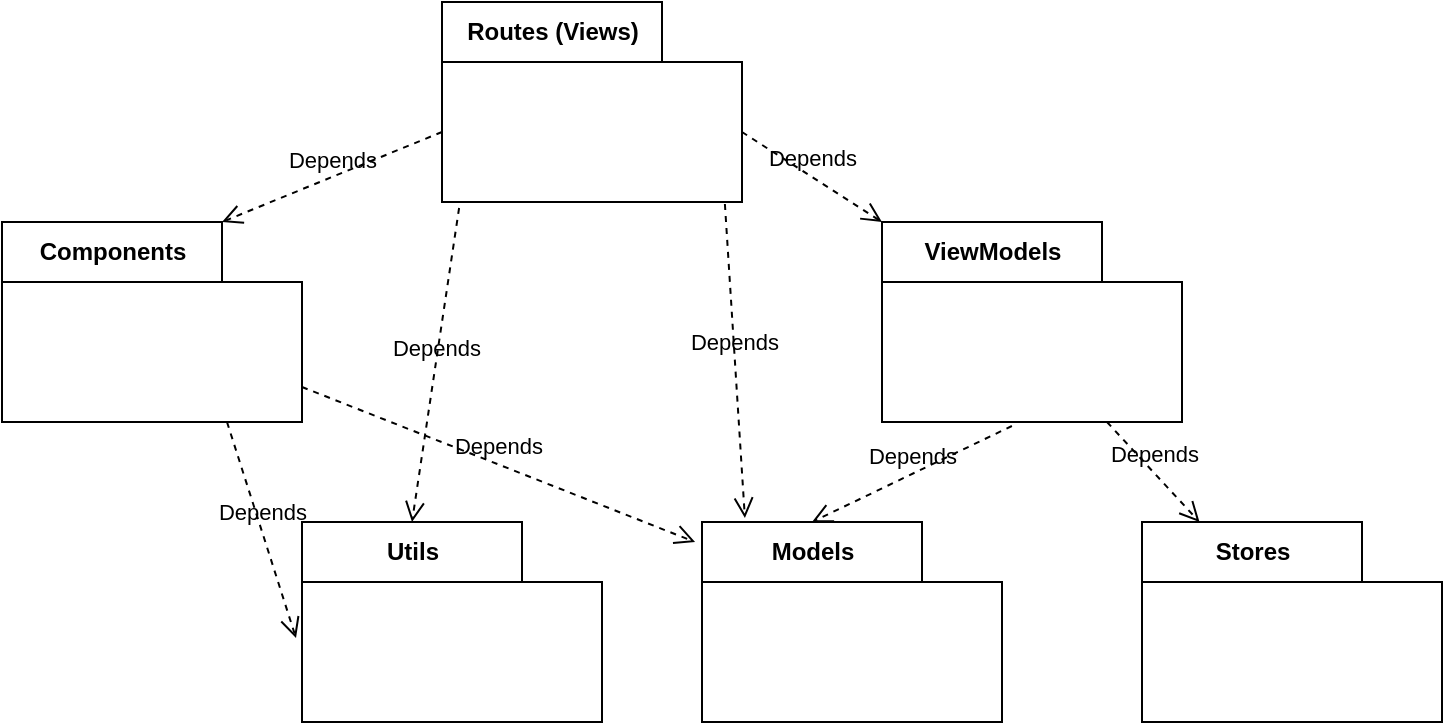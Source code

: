 <mxfile>
    <diagram id="vnuYw7EP30Aa-bbVlAoq" name="Page-1">
        <mxGraphModel dx="863" dy="445" grid="1" gridSize="10" guides="1" tooltips="1" connect="1" arrows="1" fold="1" page="1" pageScale="1" pageWidth="850" pageHeight="1100" math="0" shadow="0">
            <root>
                <mxCell id="0"/>
                <mxCell id="1" parent="0"/>
                <mxCell id="2" value="Routes (Views)" style="shape=folder;fontStyle=1;tabWidth=110;tabHeight=30;tabPosition=left;html=1;boundedLbl=1;labelInHeader=1;container=1;collapsible=0;" parent="1" vertex="1">
                    <mxGeometry x="290" y="50" width="150" height="100" as="geometry"/>
                </mxCell>
                <mxCell id="3" value="" style="html=1;strokeColor=none;resizeWidth=1;resizeHeight=1;fillColor=none;part=1;connectable=0;allowArrows=0;deletable=0;" parent="2" vertex="1">
                    <mxGeometry width="150" height="70" relative="1" as="geometry">
                        <mxPoint y="30" as="offset"/>
                    </mxGeometry>
                </mxCell>
                <mxCell id="4" value="ViewModels" style="shape=folder;fontStyle=1;tabWidth=110;tabHeight=30;tabPosition=left;html=1;boundedLbl=1;labelInHeader=1;container=1;collapsible=0;" parent="1" vertex="1">
                    <mxGeometry x="510" y="160" width="150" height="100" as="geometry"/>
                </mxCell>
                <mxCell id="5" value="" style="html=1;strokeColor=none;resizeWidth=1;resizeHeight=1;fillColor=none;part=1;connectable=0;allowArrows=0;deletable=0;" parent="4" vertex="1">
                    <mxGeometry width="150" height="70" relative="1" as="geometry">
                        <mxPoint y="30" as="offset"/>
                    </mxGeometry>
                </mxCell>
                <mxCell id="8" value="Stores" style="shape=folder;fontStyle=1;tabWidth=110;tabHeight=30;tabPosition=left;html=1;boundedLbl=1;labelInHeader=1;container=1;collapsible=0;" parent="1" vertex="1">
                    <mxGeometry x="640" y="310" width="150" height="100" as="geometry"/>
                </mxCell>
                <mxCell id="9" value="" style="html=1;strokeColor=none;resizeWidth=1;resizeHeight=1;fillColor=none;part=1;connectable=0;allowArrows=0;deletable=0;" parent="8" vertex="1">
                    <mxGeometry width="150" height="70" relative="1" as="geometry">
                        <mxPoint y="30" as="offset"/>
                    </mxGeometry>
                </mxCell>
                <mxCell id="10" value="Models" style="shape=folder;fontStyle=1;tabWidth=110;tabHeight=30;tabPosition=left;html=1;boundedLbl=1;labelInHeader=1;container=1;collapsible=0;" parent="1" vertex="1">
                    <mxGeometry x="420" y="310" width="150" height="100" as="geometry"/>
                </mxCell>
                <mxCell id="11" value="" style="html=1;strokeColor=none;resizeWidth=1;resizeHeight=1;fillColor=none;part=1;connectable=0;allowArrows=0;deletable=0;" parent="10" vertex="1">
                    <mxGeometry width="150" height="70" relative="1" as="geometry">
                        <mxPoint y="30" as="offset"/>
                    </mxGeometry>
                </mxCell>
                <mxCell id="12" value="Components" style="shape=folder;fontStyle=1;tabWidth=110;tabHeight=30;tabPosition=left;html=1;boundedLbl=1;labelInHeader=1;container=1;collapsible=0;" parent="1" vertex="1">
                    <mxGeometry x="70" y="160" width="150" height="100" as="geometry"/>
                </mxCell>
                <mxCell id="13" value="" style="html=1;strokeColor=none;resizeWidth=1;resizeHeight=1;fillColor=none;part=1;connectable=0;allowArrows=0;deletable=0;" parent="12" vertex="1">
                    <mxGeometry width="150" height="70" relative="1" as="geometry">
                        <mxPoint y="30" as="offset"/>
                    </mxGeometry>
                </mxCell>
                <mxCell id="14" value="Depends" style="endArrow=open;startArrow=none;endFill=0;startFill=0;endSize=8;html=1;verticalAlign=bottom;dashed=1;labelBackgroundColor=none;exitX=0;exitY=0;exitDx=150;exitDy=65;exitPerimeter=0;entryX=0;entryY=0;entryDx=0;entryDy=0;entryPerimeter=0;" parent="1" source="2" target="4" edge="1">
                    <mxGeometry width="160" relative="1" as="geometry">
                        <mxPoint x="340" y="260" as="sourcePoint"/>
                        <mxPoint x="500" y="260" as="targetPoint"/>
                        <mxPoint as="offset"/>
                    </mxGeometry>
                </mxCell>
                <mxCell id="29" value="Utils" style="shape=folder;fontStyle=1;tabWidth=110;tabHeight=30;tabPosition=left;html=1;boundedLbl=1;labelInHeader=1;container=1;collapsible=0;" vertex="1" parent="1">
                    <mxGeometry x="220" y="310" width="150" height="100" as="geometry"/>
                </mxCell>
                <mxCell id="30" value="" style="html=1;strokeColor=none;resizeWidth=1;resizeHeight=1;fillColor=none;part=1;connectable=0;allowArrows=0;deletable=0;" vertex="1" parent="29">
                    <mxGeometry width="150" height="70" relative="1" as="geometry">
                        <mxPoint y="30" as="offset"/>
                    </mxGeometry>
                </mxCell>
                <mxCell id="31" value="Depends" style="endArrow=open;startArrow=none;endFill=0;startFill=0;endSize=8;html=1;verticalAlign=bottom;dashed=1;labelBackgroundColor=none;exitX=0;exitY=0;exitDx=0;exitDy=65;exitPerimeter=0;entryX=0;entryY=0;entryDx=110;entryDy=0;entryPerimeter=0;" edge="1" parent="1" source="2" target="12">
                    <mxGeometry width="160" relative="1" as="geometry">
                        <mxPoint x="420" y="225" as="sourcePoint"/>
                        <mxPoint x="590" y="225" as="targetPoint"/>
                        <mxPoint as="offset"/>
                    </mxGeometry>
                </mxCell>
                <mxCell id="32" value="Depends" style="endArrow=open;startArrow=none;endFill=0;startFill=0;endSize=8;html=1;verticalAlign=bottom;dashed=1;labelBackgroundColor=none;exitX=0.75;exitY=1;exitDx=0;exitDy=0;exitPerimeter=0;entryX=-0.02;entryY=0.58;entryDx=0;entryDy=0;entryPerimeter=0;" edge="1" parent="1" source="12" target="29">
                    <mxGeometry width="160" relative="1" as="geometry">
                        <mxPoint x="310" y="125" as="sourcePoint"/>
                        <mxPoint x="230" y="235" as="targetPoint"/>
                        <mxPoint as="offset"/>
                    </mxGeometry>
                </mxCell>
                <mxCell id="35" value="Depends" style="endArrow=open;startArrow=none;endFill=0;startFill=0;endSize=8;html=1;verticalAlign=bottom;dashed=1;labelBackgroundColor=none;entryX=0;entryY=0;entryDx=55;entryDy=0;entryPerimeter=0;exitX=0.057;exitY=1.03;exitDx=0;exitDy=0;exitPerimeter=0;" edge="1" parent="1" source="2" target="29">
                    <mxGeometry width="160" relative="1" as="geometry">
                        <mxPoint x="345" y="150" as="sourcePoint"/>
                        <mxPoint x="440" y="365" as="targetPoint"/>
                        <mxPoint as="offset"/>
                    </mxGeometry>
                </mxCell>
                <mxCell id="37" value="Depends" style="endArrow=open;startArrow=none;endFill=0;startFill=0;endSize=8;html=1;verticalAlign=bottom;dashed=1;labelBackgroundColor=none;entryX=0;entryY=0;entryDx=55;entryDy=0;entryPerimeter=0;exitX=0.433;exitY=1.02;exitDx=0;exitDy=0;exitPerimeter=0;" edge="1" parent="1" source="4" target="10">
                    <mxGeometry width="160" relative="1" as="geometry">
                        <mxPoint x="580" y="260" as="sourcePoint"/>
                        <mxPoint x="355" y="310" as="targetPoint"/>
                        <mxPoint as="offset"/>
                    </mxGeometry>
                </mxCell>
                <mxCell id="38" value="Depends" style="endArrow=open;startArrow=none;endFill=0;startFill=0;endSize=8;html=1;verticalAlign=bottom;dashed=1;labelBackgroundColor=none;entryX=0.143;entryY=-0.02;entryDx=0;entryDy=0;entryPerimeter=0;exitX=0.943;exitY=1.01;exitDx=0;exitDy=0;exitPerimeter=0;" edge="1" parent="1" source="2" target="10">
                    <mxGeometry width="160" relative="1" as="geometry">
                        <mxPoint x="365" y="170" as="sourcePoint"/>
                        <mxPoint x="365" y="320" as="targetPoint"/>
                        <mxPoint as="offset"/>
                    </mxGeometry>
                </mxCell>
                <mxCell id="39" value="Depends" style="endArrow=open;startArrow=none;endFill=0;startFill=0;endSize=8;html=1;verticalAlign=bottom;dashed=1;labelBackgroundColor=none;exitX=0.75;exitY=1;exitDx=0;exitDy=0;exitPerimeter=0;" edge="1" parent="1" source="4" target="8">
                    <mxGeometry width="160" relative="1" as="geometry">
                        <mxPoint x="400.95" y="162" as="sourcePoint"/>
                        <mxPoint x="430" y="320" as="targetPoint"/>
                        <mxPoint as="offset"/>
                    </mxGeometry>
                </mxCell>
                <mxCell id="40" value="Depends" style="endArrow=open;startArrow=none;endFill=0;startFill=0;endSize=8;html=1;verticalAlign=bottom;dashed=1;labelBackgroundColor=none;entryX=-0.023;entryY=0.1;entryDx=0;entryDy=0;entryPerimeter=0;exitX=0;exitY=0;exitDx=150;exitDy=82.5;exitPerimeter=0;" edge="1" parent="1" source="12" target="10">
                    <mxGeometry width="160" relative="1" as="geometry">
                        <mxPoint x="355" y="160" as="sourcePoint"/>
                        <mxPoint x="305" y="320" as="targetPoint"/>
                        <mxPoint as="offset"/>
                    </mxGeometry>
                </mxCell>
            </root>
        </mxGraphModel>
    </diagram>
</mxfile>